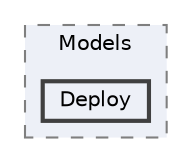 digraph "Web/Modules/EleWise.ELMA.BPM.Web.Common/Models/Deploy"
{
 // LATEX_PDF_SIZE
  bgcolor="transparent";
  edge [fontname=Helvetica,fontsize=10,labelfontname=Helvetica,labelfontsize=10];
  node [fontname=Helvetica,fontsize=10,shape=box,height=0.2,width=0.4];
  compound=true
  subgraph clusterdir_c8d93706cd000fe6f75810e1260f8566 {
    graph [ bgcolor="#edf0f7", pencolor="grey50", label="Models", fontname=Helvetica,fontsize=10 style="filled,dashed", URL="dir_c8d93706cd000fe6f75810e1260f8566.html",tooltip=""]
  dir_e6b8a0dfe6bfa08f7e22c4a7c20210ac [label="Deploy", fillcolor="#edf0f7", color="grey25", style="filled,bold", URL="dir_e6b8a0dfe6bfa08f7e22c4a7c20210ac.html",tooltip=""];
  }
}
